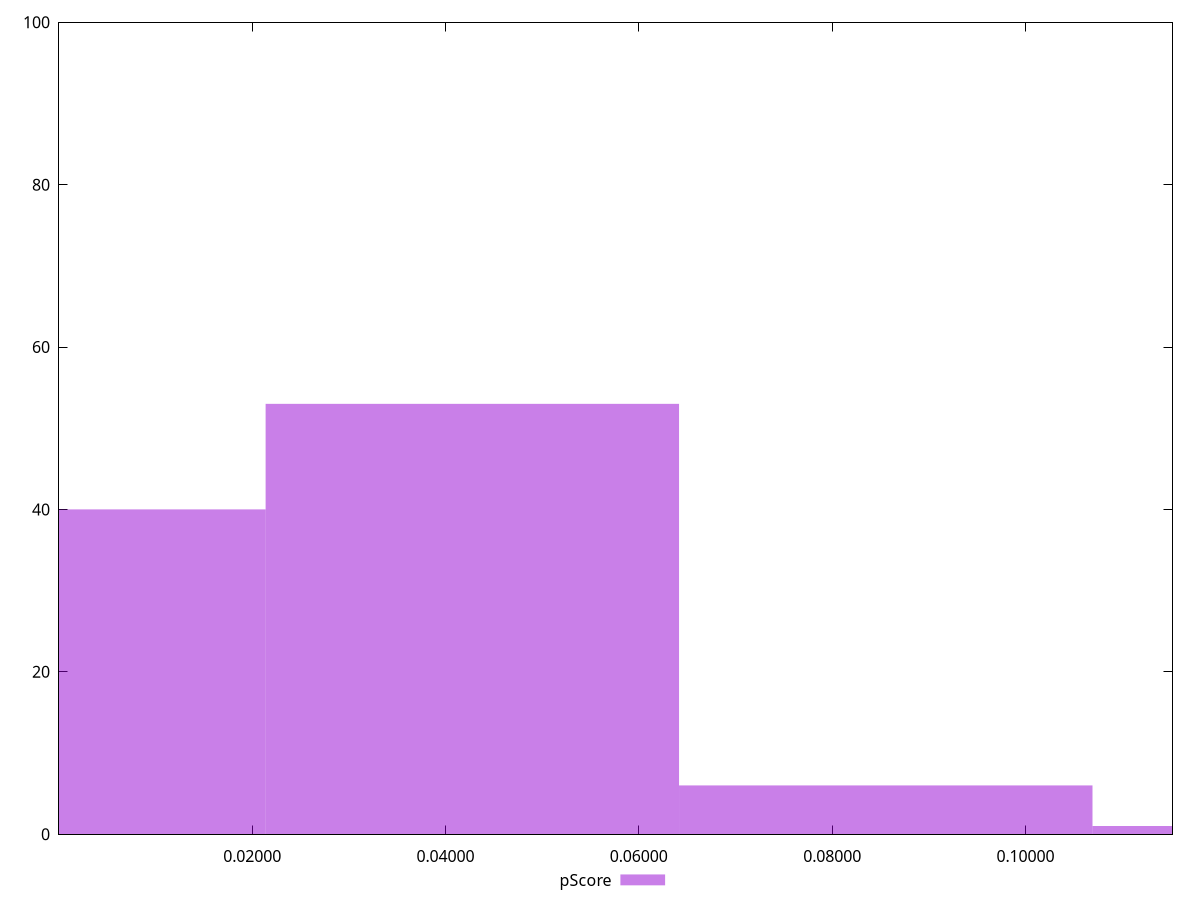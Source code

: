 reset

$pScore <<EOF
0.08554767272775413 6
0 40
0.04277383636387706 53
0.1283215090916312 1
EOF

set key outside below
set boxwidth 0.04277383636387706
set xrange [0.000010464456387415666:0.11521316193647624]
set yrange [0:100]
set trange [0:100]
set style fill transparent solid 0.5 noborder
set terminal svg size 640, 490 enhanced background rgb 'white'
set output "reports/report_00027_2021-02-24T12-40-31.850Z/max-potential-fid/samples/astro/pScore/histogram.svg"

plot $pScore title "pScore" with boxes

reset
